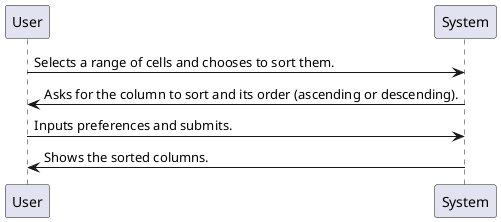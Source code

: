 @startuml doc-files/analysis.png

participant "User" as User
participant "System" as System

User->System : Selects a range of cells and chooses to sort them.
System->User: Asks for the column to sort and its order (ascending or descending).
User->System: Inputs preferences and submits.
System->User: Shows the sorted columns.

@enduml
